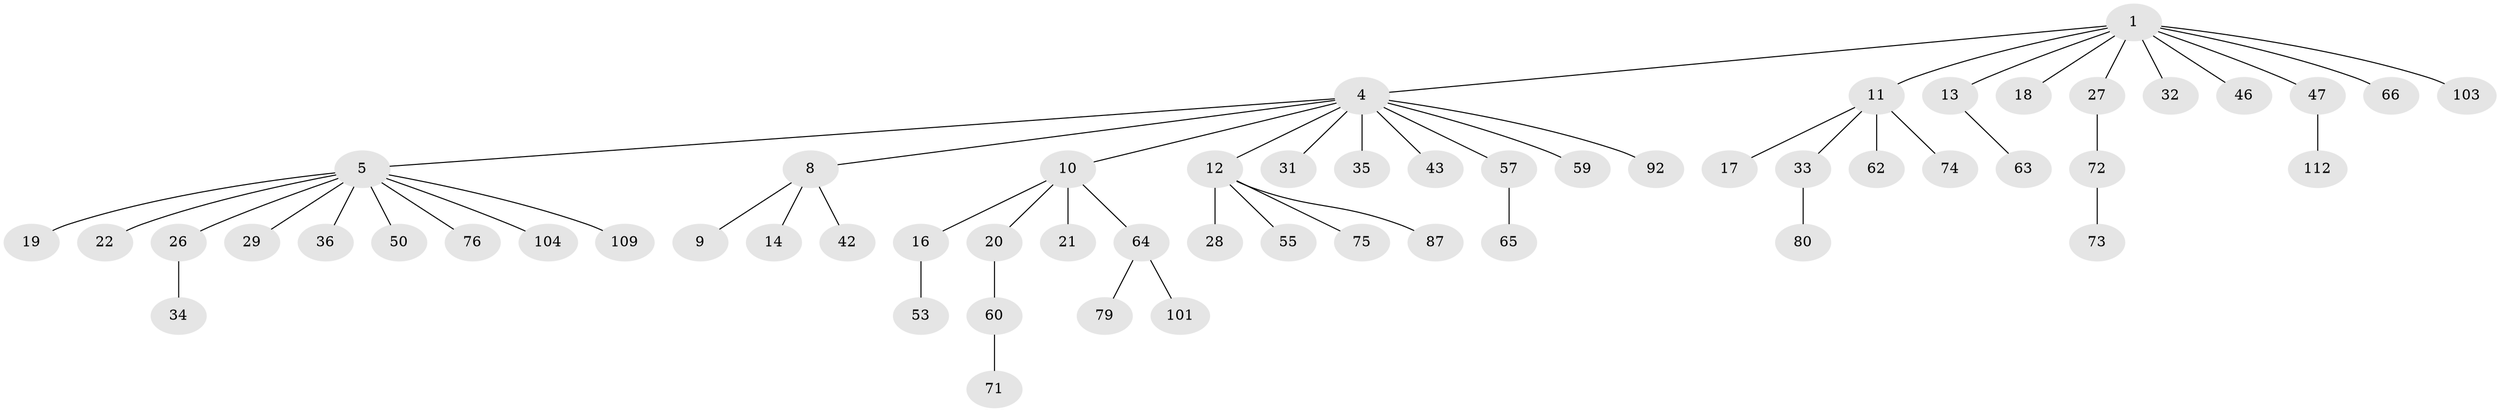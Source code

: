 // original degree distribution, {6: 0.008695652173913044, 4: 0.06086956521739131, 8: 0.008695652173913044, 10: 0.008695652173913044, 3: 0.1391304347826087, 1: 0.5043478260869565, 7: 0.008695652173913044, 5: 0.008695652173913044, 2: 0.25217391304347825}
// Generated by graph-tools (version 1.1) at 2025/19/03/04/25 18:19:19]
// undirected, 57 vertices, 56 edges
graph export_dot {
graph [start="1"]
  node [color=gray90,style=filled];
  1 [super="+2+3"];
  4 [super="+6+30"];
  5 [super="+7+54"];
  8;
  9;
  10 [super="+25+97+45"];
  11 [super="+58"];
  12 [super="+15"];
  13 [super="+41"];
  14 [super="+93"];
  16;
  17 [super="+48"];
  18;
  19 [super="+81+23"];
  20 [super="+39+82+61"];
  21 [super="+40"];
  22;
  26 [super="+90"];
  27;
  28;
  29 [super="+38+37"];
  31 [super="+88"];
  32 [super="+52+44"];
  33;
  34 [super="+69"];
  35;
  36;
  42;
  43 [super="+86+49"];
  46;
  47;
  50;
  53;
  55;
  57;
  59 [super="+105"];
  60 [super="+70"];
  62 [super="+107+67"];
  63;
  64;
  65;
  66;
  71 [super="+78"];
  72 [super="+77"];
  73;
  74 [super="+84+95"];
  75;
  76;
  79 [super="+83"];
  80;
  87;
  92;
  101;
  103 [super="+115"];
  104;
  109;
  112;
  1 -- 32;
  1 -- 46;
  1 -- 47;
  1 -- 103;
  1 -- 27;
  1 -- 4;
  1 -- 13;
  1 -- 18;
  1 -- 11;
  1 -- 66;
  4 -- 5;
  4 -- 8;
  4 -- 10;
  4 -- 31;
  4 -- 43;
  4 -- 59;
  4 -- 12;
  4 -- 92;
  4 -- 57;
  4 -- 35;
  5 -- 19;
  5 -- 22;
  5 -- 26;
  5 -- 29;
  5 -- 36;
  5 -- 104;
  5 -- 109;
  5 -- 50;
  5 -- 76;
  8 -- 9;
  8 -- 14;
  8 -- 42;
  10 -- 16;
  10 -- 20;
  10 -- 21;
  10 -- 64;
  11 -- 17;
  11 -- 33;
  11 -- 74;
  11 -- 62;
  12 -- 28;
  12 -- 75;
  12 -- 55;
  12 -- 87;
  13 -- 63;
  16 -- 53;
  20 -- 60;
  26 -- 34;
  27 -- 72;
  33 -- 80;
  47 -- 112;
  57 -- 65;
  60 -- 71;
  64 -- 79;
  64 -- 101;
  72 -- 73;
}
